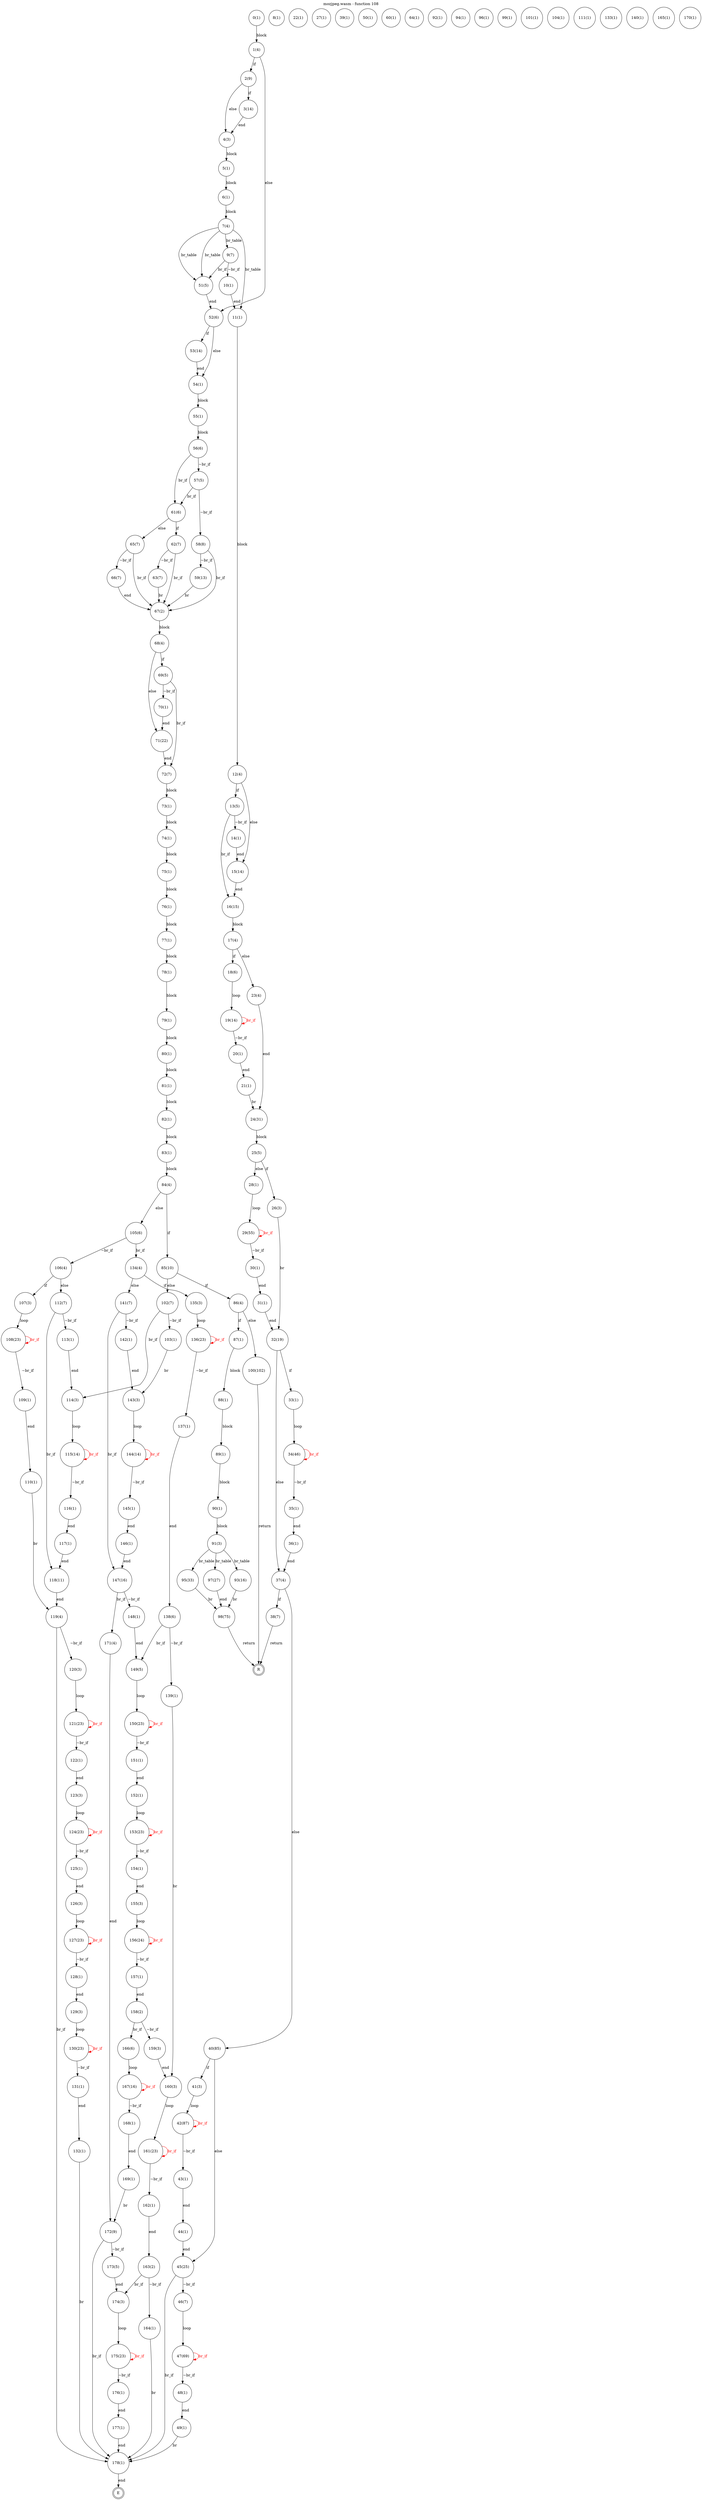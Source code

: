 digraph finite_state_machine {
    label = "mozjpeg.wasm - function 108"
    labelloc =  t
    labelfontsize = 16
    labelfontcolor = black
    labelfontname = "Helvetica"
    node [shape = doublecircle]; E R ;
node [shape=circle, fontcolor=black, style="", label="0(1)"]0
node [shape=circle, fontcolor=black, style="", label="1(4)"]1
node [shape=circle, fontcolor=black, style="", label="2(9)"]2
node [shape=circle, fontcolor=black, style="", label="3(14)"]3
node [shape=circle, fontcolor=black, style="", label="4(3)"]4
node [shape=circle, fontcolor=black, style="", label="5(1)"]5
node [shape=circle, fontcolor=black, style="", label="6(1)"]6
node [shape=circle, fontcolor=black, style="", label="7(4)"]7
node [shape=circle, fontcolor=black, style="", label="8(1)"]8
node [shape=circle, fontcolor=black, style="", label="9(7)"]9
node [shape=circle, fontcolor=black, style="", label="10(1)"]10
node [shape=circle, fontcolor=black, style="", label="11(1)"]11
node [shape=circle, fontcolor=black, style="", label="12(4)"]12
node [shape=circle, fontcolor=black, style="", label="13(5)"]13
node [shape=circle, fontcolor=black, style="", label="14(1)"]14
node [shape=circle, fontcolor=black, style="", label="15(14)"]15
node [shape=circle, fontcolor=black, style="", label="16(15)"]16
node [shape=circle, fontcolor=black, style="", label="17(4)"]17
node [shape=circle, fontcolor=black, style="", label="18(6)"]18
node [shape=circle, fontcolor=black, style="", label="19(14)"]19
node [shape=circle, fontcolor=black, style="", label="20(1)"]20
node [shape=circle, fontcolor=black, style="", label="21(1)"]21
node [shape=circle, fontcolor=black, style="", label="22(1)"]22
node [shape=circle, fontcolor=black, style="", label="23(4)"]23
node [shape=circle, fontcolor=black, style="", label="24(31)"]24
node [shape=circle, fontcolor=black, style="", label="25(5)"]25
node [shape=circle, fontcolor=black, style="", label="26(3)"]26
node [shape=circle, fontcolor=black, style="", label="27(1)"]27
node [shape=circle, fontcolor=black, style="", label="28(1)"]28
node [shape=circle, fontcolor=black, style="", label="29(55)"]29
node [shape=circle, fontcolor=black, style="", label="30(1)"]30
node [shape=circle, fontcolor=black, style="", label="31(1)"]31
node [shape=circle, fontcolor=black, style="", label="32(19)"]32
node [shape=circle, fontcolor=black, style="", label="33(1)"]33
node [shape=circle, fontcolor=black, style="", label="34(46)"]34
node [shape=circle, fontcolor=black, style="", label="35(1)"]35
node [shape=circle, fontcolor=black, style="", label="36(1)"]36
node [shape=circle, fontcolor=black, style="", label="37(4)"]37
node [shape=circle, fontcolor=black, style="", label="38(7)"]38
node [shape=circle, fontcolor=black, style="", label="39(1)"]39
node [shape=circle, fontcolor=black, style="", label="40(85)"]40
node [shape=circle, fontcolor=black, style="", label="41(3)"]41
node [shape=circle, fontcolor=black, style="", label="42(87)"]42
node [shape=circle, fontcolor=black, style="", label="43(1)"]43
node [shape=circle, fontcolor=black, style="", label="44(1)"]44
node [shape=circle, fontcolor=black, style="", label="45(25)"]45
node [shape=circle, fontcolor=black, style="", label="46(7)"]46
node [shape=circle, fontcolor=black, style="", label="47(69)"]47
node [shape=circle, fontcolor=black, style="", label="48(1)"]48
node [shape=circle, fontcolor=black, style="", label="49(1)"]49
node [shape=circle, fontcolor=black, style="", label="50(1)"]50
node [shape=circle, fontcolor=black, style="", label="51(5)"]51
node [shape=circle, fontcolor=black, style="", label="52(6)"]52
node [shape=circle, fontcolor=black, style="", label="53(14)"]53
node [shape=circle, fontcolor=black, style="", label="54(1)"]54
node [shape=circle, fontcolor=black, style="", label="55(1)"]55
node [shape=circle, fontcolor=black, style="", label="56(6)"]56
node [shape=circle, fontcolor=black, style="", label="57(5)"]57
node [shape=circle, fontcolor=black, style="", label="58(8)"]58
node [shape=circle, fontcolor=black, style="", label="59(13)"]59
node [shape=circle, fontcolor=black, style="", label="60(1)"]60
node [shape=circle, fontcolor=black, style="", label="61(6)"]61
node [shape=circle, fontcolor=black, style="", label="62(7)"]62
node [shape=circle, fontcolor=black, style="", label="63(7)"]63
node [shape=circle, fontcolor=black, style="", label="64(1)"]64
node [shape=circle, fontcolor=black, style="", label="65(7)"]65
node [shape=circle, fontcolor=black, style="", label="66(7)"]66
node [shape=circle, fontcolor=black, style="", label="67(2)"]67
node [shape=circle, fontcolor=black, style="", label="68(4)"]68
node [shape=circle, fontcolor=black, style="", label="69(5)"]69
node [shape=circle, fontcolor=black, style="", label="70(1)"]70
node [shape=circle, fontcolor=black, style="", label="71(22)"]71
node [shape=circle, fontcolor=black, style="", label="72(7)"]72
node [shape=circle, fontcolor=black, style="", label="73(1)"]73
node [shape=circle, fontcolor=black, style="", label="74(1)"]74
node [shape=circle, fontcolor=black, style="", label="75(1)"]75
node [shape=circle, fontcolor=black, style="", label="76(1)"]76
node [shape=circle, fontcolor=black, style="", label="77(1)"]77
node [shape=circle, fontcolor=black, style="", label="78(1)"]78
node [shape=circle, fontcolor=black, style="", label="79(1)"]79
node [shape=circle, fontcolor=black, style="", label="80(1)"]80
node [shape=circle, fontcolor=black, style="", label="81(1)"]81
node [shape=circle, fontcolor=black, style="", label="82(1)"]82
node [shape=circle, fontcolor=black, style="", label="83(1)"]83
node [shape=circle, fontcolor=black, style="", label="84(4)"]84
node [shape=circle, fontcolor=black, style="", label="85(10)"]85
node [shape=circle, fontcolor=black, style="", label="86(4)"]86
node [shape=circle, fontcolor=black, style="", label="87(1)"]87
node [shape=circle, fontcolor=black, style="", label="88(1)"]88
node [shape=circle, fontcolor=black, style="", label="89(1)"]89
node [shape=circle, fontcolor=black, style="", label="90(1)"]90
node [shape=circle, fontcolor=black, style="", label="91(3)"]91
node [shape=circle, fontcolor=black, style="", label="92(1)"]92
node [shape=circle, fontcolor=black, style="", label="93(16)"]93
node [shape=circle, fontcolor=black, style="", label="94(1)"]94
node [shape=circle, fontcolor=black, style="", label="95(33)"]95
node [shape=circle, fontcolor=black, style="", label="96(1)"]96
node [shape=circle, fontcolor=black, style="", label="97(27)"]97
node [shape=circle, fontcolor=black, style="", label="98(75)"]98
node [shape=circle, fontcolor=black, style="", label="99(1)"]99
node [shape=circle, fontcolor=black, style="", label="100(102)"]100
node [shape=circle, fontcolor=black, style="", label="101(1)"]101
node [shape=circle, fontcolor=black, style="", label="102(7)"]102
node [shape=circle, fontcolor=black, style="", label="103(1)"]103
node [shape=circle, fontcolor=black, style="", label="104(1)"]104
node [shape=circle, fontcolor=black, style="", label="105(6)"]105
node [shape=circle, fontcolor=black, style="", label="106(4)"]106
node [shape=circle, fontcolor=black, style="", label="107(3)"]107
node [shape=circle, fontcolor=black, style="", label="108(23)"]108
node [shape=circle, fontcolor=black, style="", label="109(1)"]109
node [shape=circle, fontcolor=black, style="", label="110(1)"]110
node [shape=circle, fontcolor=black, style="", label="111(1)"]111
node [shape=circle, fontcolor=black, style="", label="112(7)"]112
node [shape=circle, fontcolor=black, style="", label="113(1)"]113
node [shape=circle, fontcolor=black, style="", label="114(3)"]114
node [shape=circle, fontcolor=black, style="", label="115(14)"]115
node [shape=circle, fontcolor=black, style="", label="116(1)"]116
node [shape=circle, fontcolor=black, style="", label="117(1)"]117
node [shape=circle, fontcolor=black, style="", label="118(11)"]118
node [shape=circle, fontcolor=black, style="", label="119(4)"]119
node [shape=circle, fontcolor=black, style="", label="120(3)"]120
node [shape=circle, fontcolor=black, style="", label="121(23)"]121
node [shape=circle, fontcolor=black, style="", label="122(1)"]122
node [shape=circle, fontcolor=black, style="", label="123(3)"]123
node [shape=circle, fontcolor=black, style="", label="124(23)"]124
node [shape=circle, fontcolor=black, style="", label="125(1)"]125
node [shape=circle, fontcolor=black, style="", label="126(3)"]126
node [shape=circle, fontcolor=black, style="", label="127(23)"]127
node [shape=circle, fontcolor=black, style="", label="128(1)"]128
node [shape=circle, fontcolor=black, style="", label="129(3)"]129
node [shape=circle, fontcolor=black, style="", label="130(23)"]130
node [shape=circle, fontcolor=black, style="", label="131(1)"]131
node [shape=circle, fontcolor=black, style="", label="132(1)"]132
node [shape=circle, fontcolor=black, style="", label="133(1)"]133
node [shape=circle, fontcolor=black, style="", label="134(4)"]134
node [shape=circle, fontcolor=black, style="", label="135(3)"]135
node [shape=circle, fontcolor=black, style="", label="136(23)"]136
node [shape=circle, fontcolor=black, style="", label="137(1)"]137
node [shape=circle, fontcolor=black, style="", label="138(6)"]138
node [shape=circle, fontcolor=black, style="", label="139(1)"]139
node [shape=circle, fontcolor=black, style="", label="140(1)"]140
node [shape=circle, fontcolor=black, style="", label="141(7)"]141
node [shape=circle, fontcolor=black, style="", label="142(1)"]142
node [shape=circle, fontcolor=black, style="", label="143(3)"]143
node [shape=circle, fontcolor=black, style="", label="144(14)"]144
node [shape=circle, fontcolor=black, style="", label="145(1)"]145
node [shape=circle, fontcolor=black, style="", label="146(1)"]146
node [shape=circle, fontcolor=black, style="", label="147(16)"]147
node [shape=circle, fontcolor=black, style="", label="148(1)"]148
node [shape=circle, fontcolor=black, style="", label="149(5)"]149
node [shape=circle, fontcolor=black, style="", label="150(23)"]150
node [shape=circle, fontcolor=black, style="", label="151(1)"]151
node [shape=circle, fontcolor=black, style="", label="152(1)"]152
node [shape=circle, fontcolor=black, style="", label="153(23)"]153
node [shape=circle, fontcolor=black, style="", label="154(1)"]154
node [shape=circle, fontcolor=black, style="", label="155(3)"]155
node [shape=circle, fontcolor=black, style="", label="156(24)"]156
node [shape=circle, fontcolor=black, style="", label="157(1)"]157
node [shape=circle, fontcolor=black, style="", label="158(2)"]158
node [shape=circle, fontcolor=black, style="", label="159(3)"]159
node [shape=circle, fontcolor=black, style="", label="160(3)"]160
node [shape=circle, fontcolor=black, style="", label="161(23)"]161
node [shape=circle, fontcolor=black, style="", label="162(1)"]162
node [shape=circle, fontcolor=black, style="", label="163(2)"]163
node [shape=circle, fontcolor=black, style="", label="164(1)"]164
node [shape=circle, fontcolor=black, style="", label="165(1)"]165
node [shape=circle, fontcolor=black, style="", label="166(6)"]166
node [shape=circle, fontcolor=black, style="", label="167(16)"]167
node [shape=circle, fontcolor=black, style="", label="168(1)"]168
node [shape=circle, fontcolor=black, style="", label="169(1)"]169
node [shape=circle, fontcolor=black, style="", label="170(1)"]170
node [shape=circle, fontcolor=black, style="", label="171(4)"]171
node [shape=circle, fontcolor=black, style="", label="172(9)"]172
node [shape=circle, fontcolor=black, style="", label="173(5)"]173
node [shape=circle, fontcolor=black, style="", label="174(3)"]174
node [shape=circle, fontcolor=black, style="", label="175(23)"]175
node [shape=circle, fontcolor=black, style="", label="176(1)"]176
node [shape=circle, fontcolor=black, style="", label="177(1)"]177
node [shape=circle, fontcolor=black, style="", label="178(1)"]178
node [shape=circle, fontcolor=black, style="", label="E"]E
node [shape=circle, fontcolor=black, style="", label="R"]R
    0 -> 1[label="block"];
    1 -> 2[label="if"];
    1 -> 52[label="else"];
    2 -> 3[label="if"];
    2 -> 4[label="else"];
    3 -> 4[label="end"];
    4 -> 5[label="block"];
    5 -> 6[label="block"];
    6 -> 7[label="block"];
    7 -> 11[label="br_table"];
    7 -> 51[label="br_table"];
    7 -> 9[label="br_table"];
    7 -> 51[label="br_table"];
    9 -> 10[label="~br_if"];
    9 -> 51[label="br_if"];
    10 -> 11[label="end"];
    11 -> 12[label="block"];
    12 -> 13[label="if"];
    12 -> 15[label="else"];
    13 -> 14[label="~br_if"];
    13 -> 16[label="br_if"];
    14 -> 15[label="end"];
    15 -> 16[label="end"];
    16 -> 17[label="block"];
    17 -> 18[label="if"];
    17 -> 23[label="else"];
    18 -> 19[label="loop"];
    19 -> 20[label="~br_if"];
    19 -> 19[color="red" fontcolor="red" label="br_if"];
    20 -> 21[label="end"];
    21 -> 24[label="br"];
    23 -> 24[label="end"];
    24 -> 25[label="block"];
    25 -> 26[label="if"];
    25 -> 28[label="else"];
    26 -> 32[label="br"];
    28 -> 29[label="loop"];
    29 -> 30[label="~br_if"];
    29 -> 29[color="red" fontcolor="red" label="br_if"];
    30 -> 31[label="end"];
    31 -> 32[label="end"];
    32 -> 33[label="if"];
    32 -> 37[label="else"];
    33 -> 34[label="loop"];
    34 -> 35[label="~br_if"];
    34 -> 34[color="red" fontcolor="red" label="br_if"];
    35 -> 36[label="end"];
    36 -> 37[label="end"];
    37 -> 38[label="if"];
    37 -> 40[label="else"];
    38 -> R[label="return"];
    40 -> 41[label="if"];
    40 -> 45[label="else"];
    41 -> 42[label="loop"];
    42 -> 43[label="~br_if"];
    42 -> 42[color="red" fontcolor="red" label="br_if"];
    43 -> 44[label="end"];
    44 -> 45[label="end"];
    45 -> 46[label="~br_if"];
    45 -> 178[label="br_if"];
    46 -> 47[label="loop"];
    47 -> 48[label="~br_if"];
    47 -> 47[color="red" fontcolor="red" label="br_if"];
    48 -> 49[label="end"];
    49 -> 178[label="br"];
    51 -> 52[label="end"];
    52 -> 53[label="if"];
    52 -> 54[label="else"];
    53 -> 54[label="end"];
    54 -> 55[label="block"];
    55 -> 56[label="block"];
    56 -> 57[label="~br_if"];
    56 -> 61[label="br_if"];
    57 -> 58[label="~br_if"];
    57 -> 61[label="br_if"];
    58 -> 59[label="~br_if"];
    58 -> 67[label="br_if"];
    59 -> 67[label="br"];
    61 -> 62[label="if"];
    61 -> 65[label="else"];
    62 -> 63[label="~br_if"];
    62 -> 67[label="br_if"];
    63 -> 67[label="br"];
    65 -> 66[label="~br_if"];
    65 -> 67[label="br_if"];
    66 -> 67[label="end"];
    67 -> 68[label="block"];
    68 -> 69[label="if"];
    68 -> 71[label="else"];
    69 -> 70[label="~br_if"];
    69 -> 72[label="br_if"];
    70 -> 71[label="end"];
    71 -> 72[label="end"];
    72 -> 73[label="block"];
    73 -> 74[label="block"];
    74 -> 75[label="block"];
    75 -> 76[label="block"];
    76 -> 77[label="block"];
    77 -> 78[label="block"];
    78 -> 79[label="block"];
    79 -> 80[label="block"];
    80 -> 81[label="block"];
    81 -> 82[label="block"];
    82 -> 83[label="block"];
    83 -> 84[label="block"];
    84 -> 85[label="if"];
    84 -> 105[label="else"];
    85 -> 86[label="if"];
    85 -> 102[label="else"];
    86 -> 87[label="if"];
    86 -> 100[label="else"];
    87 -> 88[label="block"];
    88 -> 89[label="block"];
    89 -> 90[label="block"];
    90 -> 91[label="block"];
    91 -> 93[label="br_table"];
    91 -> 95[label="br_table"];
    91 -> 97[label="br_table"];
    93 -> 98[label="br"];
    95 -> 98[label="br"];
    97 -> 98[label="end"];
    98 -> R[label="return"];
    100 -> R[label="return"];
    102 -> 103[label="~br_if"];
    102 -> 114[label="br_if"];
    103 -> 143[label="br"];
    105 -> 106[label="~br_if"];
    105 -> 134[label="br_if"];
    106 -> 107[label="if"];
    106 -> 112[label="else"];
    107 -> 108[label="loop"];
    108 -> 109[label="~br_if"];
    108 -> 108[color="red" fontcolor="red" label="br_if"];
    109 -> 110[label="end"];
    110 -> 119[label="br"];
    112 -> 113[label="~br_if"];
    112 -> 118[label="br_if"];
    113 -> 114[label="end"];
    114 -> 115[label="loop"];
    115 -> 116[label="~br_if"];
    115 -> 115[color="red" fontcolor="red" label="br_if"];
    116 -> 117[label="end"];
    117 -> 118[label="end"];
    118 -> 119[label="end"];
    119 -> 120[label="~br_if"];
    119 -> 178[label="br_if"];
    120 -> 121[label="loop"];
    121 -> 122[label="~br_if"];
    121 -> 121[color="red" fontcolor="red" label="br_if"];
    122 -> 123[label="end"];
    123 -> 124[label="loop"];
    124 -> 125[label="~br_if"];
    124 -> 124[color="red" fontcolor="red" label="br_if"];
    125 -> 126[label="end"];
    126 -> 127[label="loop"];
    127 -> 128[label="~br_if"];
    127 -> 127[color="red" fontcolor="red" label="br_if"];
    128 -> 129[label="end"];
    129 -> 130[label="loop"];
    130 -> 131[label="~br_if"];
    130 -> 130[color="red" fontcolor="red" label="br_if"];
    131 -> 132[label="end"];
    132 -> 178[label="br"];
    134 -> 135[label="if"];
    134 -> 141[label="else"];
    135 -> 136[label="loop"];
    136 -> 137[label="~br_if"];
    136 -> 136[color="red" fontcolor="red" label="br_if"];
    137 -> 138[label="end"];
    138 -> 139[label="~br_if"];
    138 -> 149[label="br_if"];
    139 -> 160[label="br"];
    141 -> 142[label="~br_if"];
    141 -> 147[label="br_if"];
    142 -> 143[label="end"];
    143 -> 144[label="loop"];
    144 -> 145[label="~br_if"];
    144 -> 144[color="red" fontcolor="red" label="br_if"];
    145 -> 146[label="end"];
    146 -> 147[label="end"];
    147 -> 148[label="~br_if"];
    147 -> 171[label="br_if"];
    148 -> 149[label="end"];
    149 -> 150[label="loop"];
    150 -> 151[label="~br_if"];
    150 -> 150[color="red" fontcolor="red" label="br_if"];
    151 -> 152[label="end"];
    152 -> 153[label="loop"];
    153 -> 154[label="~br_if"];
    153 -> 153[color="red" fontcolor="red" label="br_if"];
    154 -> 155[label="end"];
    155 -> 156[label="loop"];
    156 -> 157[label="~br_if"];
    156 -> 156[color="red" fontcolor="red" label="br_if"];
    157 -> 158[label="end"];
    158 -> 159[label="~br_if"];
    158 -> 166[label="br_if"];
    159 -> 160[label="end"];
    160 -> 161[label="loop"];
    161 -> 162[label="~br_if"];
    161 -> 161[color="red" fontcolor="red" label="br_if"];
    162 -> 163[label="end"];
    163 -> 164[label="~br_if"];
    163 -> 174[label="br_if"];
    164 -> 178[label="br"];
    166 -> 167[label="loop"];
    167 -> 168[label="~br_if"];
    167 -> 167[color="red" fontcolor="red" label="br_if"];
    168 -> 169[label="end"];
    169 -> 172[label="br"];
    171 -> 172[label="end"];
    172 -> 173[label="~br_if"];
    172 -> 178[label="br_if"];
    173 -> 174[label="end"];
    174 -> 175[label="loop"];
    175 -> 176[label="~br_if"];
    175 -> 175[color="red" fontcolor="red" label="br_if"];
    176 -> 177[label="end"];
    177 -> 178[label="end"];
    178 -> E[label="end"];
}
